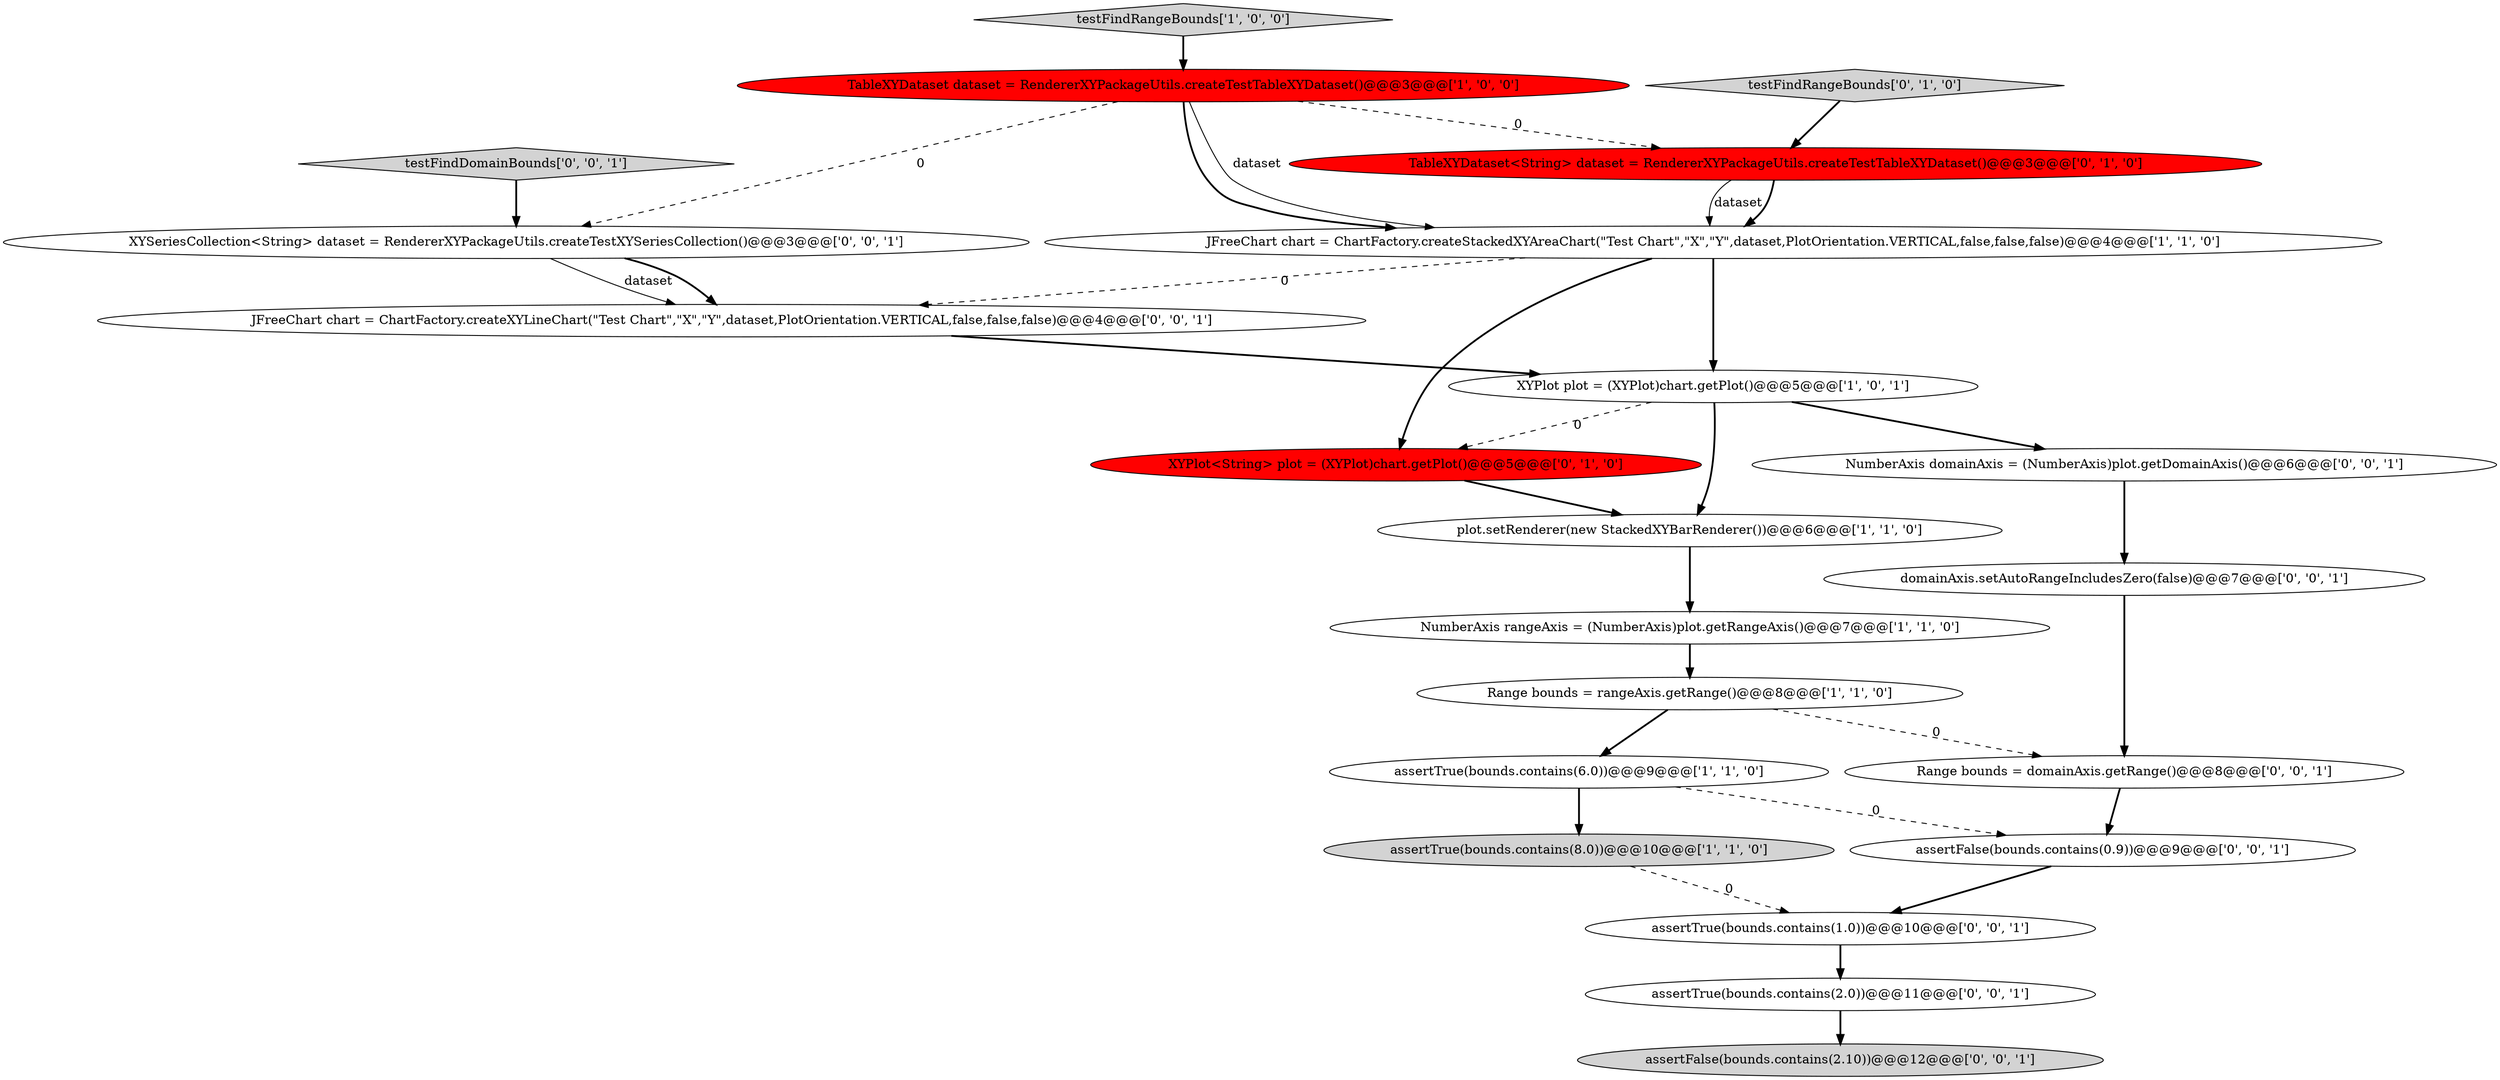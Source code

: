 digraph {
7 [style = filled, label = "TableXYDataset dataset = RendererXYPackageUtils.createTestTableXYDataset()@@@3@@@['1', '0', '0']", fillcolor = red, shape = ellipse image = "AAA1AAABBB1BBB"];
10 [style = filled, label = "TableXYDataset<String> dataset = RendererXYPackageUtils.createTestTableXYDataset()@@@3@@@['0', '1', '0']", fillcolor = red, shape = ellipse image = "AAA1AAABBB2BBB"];
18 [style = filled, label = "XYSeriesCollection<String> dataset = RendererXYPackageUtils.createTestXYSeriesCollection()@@@3@@@['0', '0', '1']", fillcolor = white, shape = ellipse image = "AAA0AAABBB3BBB"];
2 [style = filled, label = "JFreeChart chart = ChartFactory.createStackedXYAreaChart(\"Test Chart\",\"X\",\"Y\",dataset,PlotOrientation.VERTICAL,false,false,false)@@@4@@@['1', '1', '0']", fillcolor = white, shape = ellipse image = "AAA0AAABBB1BBB"];
9 [style = filled, label = "XYPlot<String> plot = (XYPlot)chart.getPlot()@@@5@@@['0', '1', '0']", fillcolor = red, shape = ellipse image = "AAA1AAABBB2BBB"];
8 [style = filled, label = "plot.setRenderer(new StackedXYBarRenderer())@@@6@@@['1', '1', '0']", fillcolor = white, shape = ellipse image = "AAA0AAABBB1BBB"];
5 [style = filled, label = "assertTrue(bounds.contains(8.0))@@@10@@@['1', '1', '0']", fillcolor = lightgray, shape = ellipse image = "AAA0AAABBB1BBB"];
1 [style = filled, label = "NumberAxis rangeAxis = (NumberAxis)plot.getRangeAxis()@@@7@@@['1', '1', '0']", fillcolor = white, shape = ellipse image = "AAA0AAABBB1BBB"];
16 [style = filled, label = "testFindDomainBounds['0', '0', '1']", fillcolor = lightgray, shape = diamond image = "AAA0AAABBB3BBB"];
3 [style = filled, label = "XYPlot plot = (XYPlot)chart.getPlot()@@@5@@@['1', '0', '1']", fillcolor = white, shape = ellipse image = "AAA0AAABBB1BBB"];
4 [style = filled, label = "assertTrue(bounds.contains(6.0))@@@9@@@['1', '1', '0']", fillcolor = white, shape = ellipse image = "AAA0AAABBB1BBB"];
21 [style = filled, label = "JFreeChart chart = ChartFactory.createXYLineChart(\"Test Chart\",\"X\",\"Y\",dataset,PlotOrientation.VERTICAL,false,false,false)@@@4@@@['0', '0', '1']", fillcolor = white, shape = ellipse image = "AAA0AAABBB3BBB"];
15 [style = filled, label = "assertFalse(bounds.contains(0.9))@@@9@@@['0', '0', '1']", fillcolor = white, shape = ellipse image = "AAA0AAABBB3BBB"];
13 [style = filled, label = "NumberAxis domainAxis = (NumberAxis)plot.getDomainAxis()@@@6@@@['0', '0', '1']", fillcolor = white, shape = ellipse image = "AAA0AAABBB3BBB"];
17 [style = filled, label = "assertFalse(bounds.contains(2.10))@@@12@@@['0', '0', '1']", fillcolor = lightgray, shape = ellipse image = "AAA0AAABBB3BBB"];
14 [style = filled, label = "assertTrue(bounds.contains(2.0))@@@11@@@['0', '0', '1']", fillcolor = white, shape = ellipse image = "AAA0AAABBB3BBB"];
0 [style = filled, label = "Range bounds = rangeAxis.getRange()@@@8@@@['1', '1', '0']", fillcolor = white, shape = ellipse image = "AAA0AAABBB1BBB"];
20 [style = filled, label = "assertTrue(bounds.contains(1.0))@@@10@@@['0', '0', '1']", fillcolor = white, shape = ellipse image = "AAA0AAABBB3BBB"];
19 [style = filled, label = "Range bounds = domainAxis.getRange()@@@8@@@['0', '0', '1']", fillcolor = white, shape = ellipse image = "AAA0AAABBB3BBB"];
6 [style = filled, label = "testFindRangeBounds['1', '0', '0']", fillcolor = lightgray, shape = diamond image = "AAA0AAABBB1BBB"];
11 [style = filled, label = "testFindRangeBounds['0', '1', '0']", fillcolor = lightgray, shape = diamond image = "AAA0AAABBB2BBB"];
12 [style = filled, label = "domainAxis.setAutoRangeIncludesZero(false)@@@7@@@['0', '0', '1']", fillcolor = white, shape = ellipse image = "AAA0AAABBB3BBB"];
16->18 [style = bold, label=""];
7->18 [style = dashed, label="0"];
0->19 [style = dashed, label="0"];
2->3 [style = bold, label=""];
18->21 [style = solid, label="dataset"];
14->17 [style = bold, label=""];
20->14 [style = bold, label=""];
1->0 [style = bold, label=""];
2->9 [style = bold, label=""];
7->2 [style = solid, label="dataset"];
9->8 [style = bold, label=""];
5->20 [style = dashed, label="0"];
8->1 [style = bold, label=""];
13->12 [style = bold, label=""];
3->9 [style = dashed, label="0"];
10->2 [style = solid, label="dataset"];
0->4 [style = bold, label=""];
11->10 [style = bold, label=""];
7->2 [style = bold, label=""];
15->20 [style = bold, label=""];
3->8 [style = bold, label=""];
2->21 [style = dashed, label="0"];
4->15 [style = dashed, label="0"];
3->13 [style = bold, label=""];
7->10 [style = dashed, label="0"];
10->2 [style = bold, label=""];
18->21 [style = bold, label=""];
19->15 [style = bold, label=""];
6->7 [style = bold, label=""];
12->19 [style = bold, label=""];
4->5 [style = bold, label=""];
21->3 [style = bold, label=""];
}
